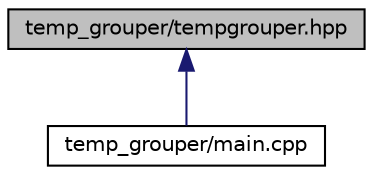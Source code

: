 digraph "temp_grouper/tempgrouper.hpp"
{
 // LATEX_PDF_SIZE
  edge [fontname="Helvetica",fontsize="10",labelfontname="Helvetica",labelfontsize="10"];
  node [fontname="Helvetica",fontsize="10",shape=record];
  Node1 [label="temp_grouper/tempgrouper.hpp",height=0.2,width=0.4,color="black", fillcolor="grey75", style="filled", fontcolor="black",tooltip=" "];
  Node1 -> Node2 [dir="back",color="midnightblue",fontsize="10",style="solid",fontname="Helvetica"];
  Node2 [label="temp_grouper/main.cpp",height=0.2,width=0.4,color="black", fillcolor="white", style="filled",URL="$main_8cpp.html",tooltip=" "];
}
